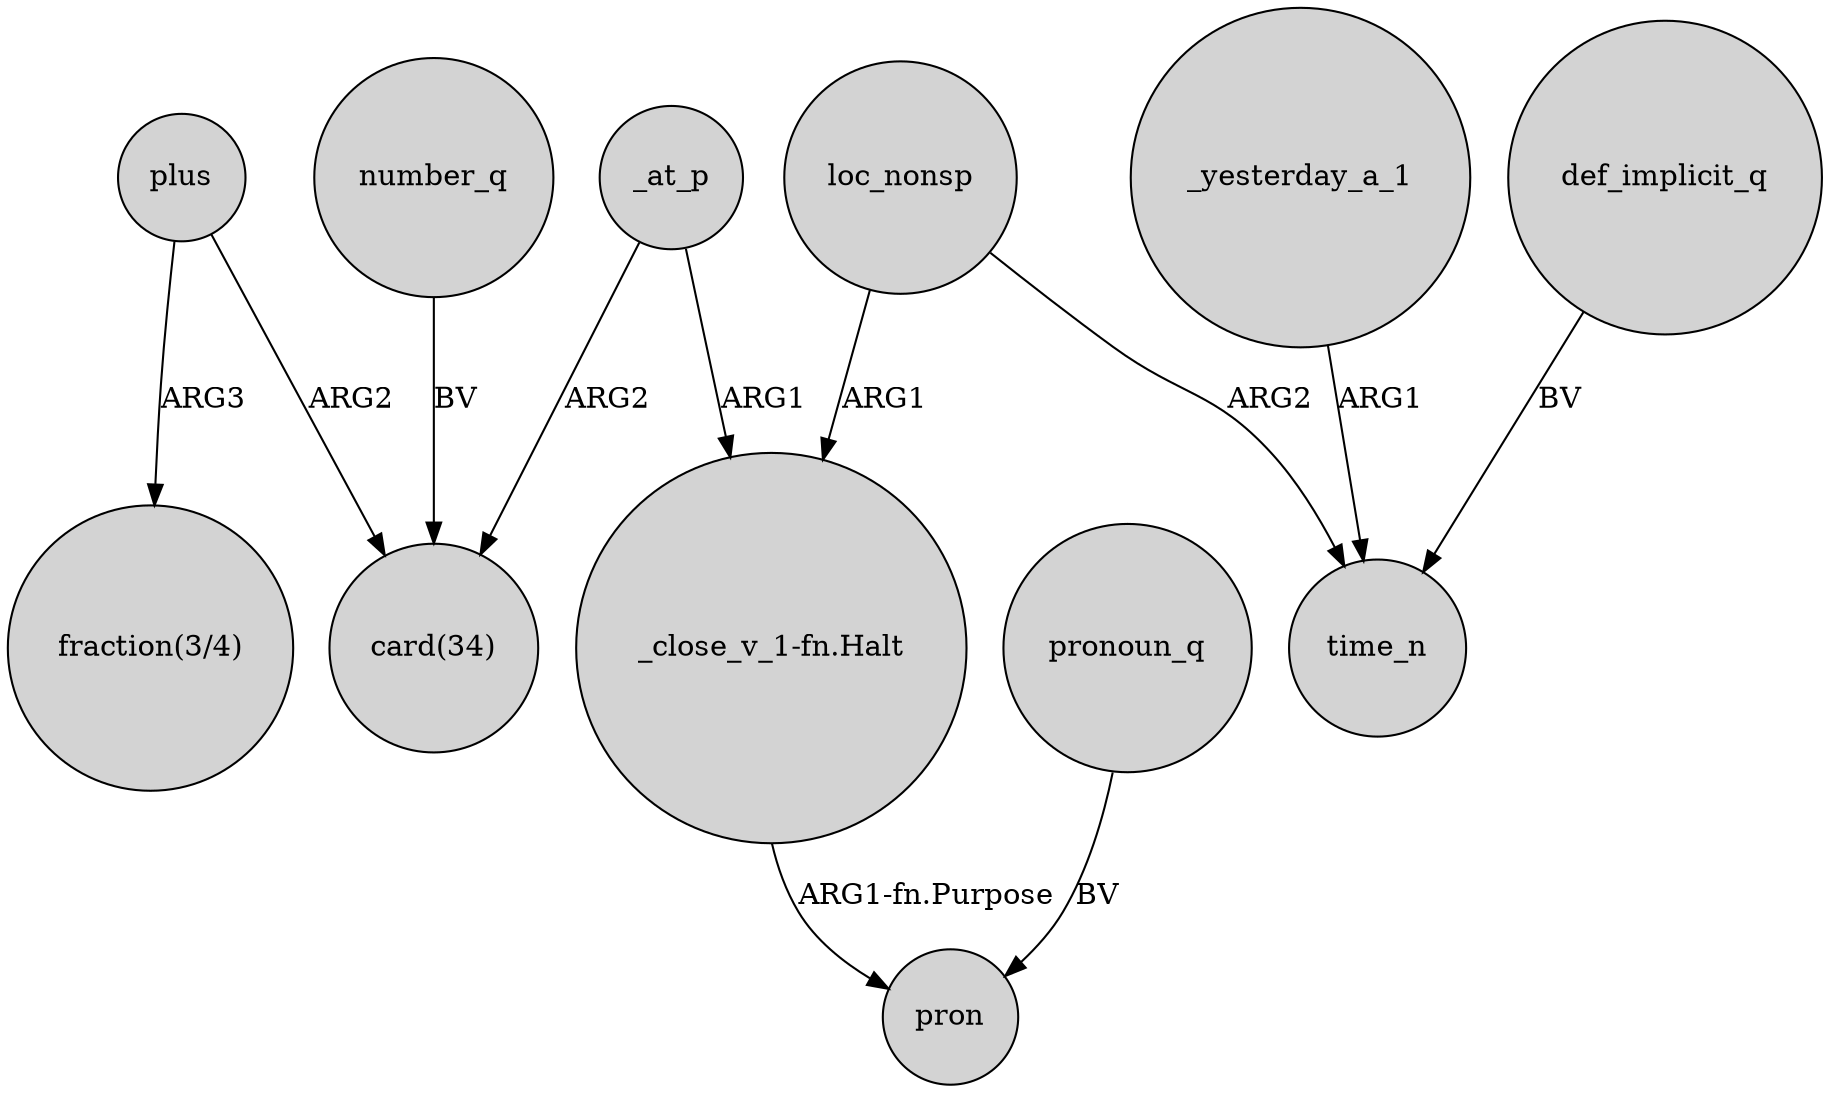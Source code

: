 digraph {
	node [shape=circle style=filled]
	plus -> "card(34)" [label=ARG2]
	_yesterday_a_1 -> time_n [label=ARG1]
	loc_nonsp -> "_close_v_1-fn.Halt" [label=ARG1]
	loc_nonsp -> time_n [label=ARG2]
	plus -> "fraction(3/4)" [label=ARG3]
	_at_p -> "_close_v_1-fn.Halt" [label=ARG1]
	number_q -> "card(34)" [label=BV]
	pronoun_q -> pron [label=BV]
	def_implicit_q -> time_n [label=BV]
	_at_p -> "card(34)" [label=ARG2]
	"_close_v_1-fn.Halt" -> pron [label="ARG1-fn.Purpose"]
}
